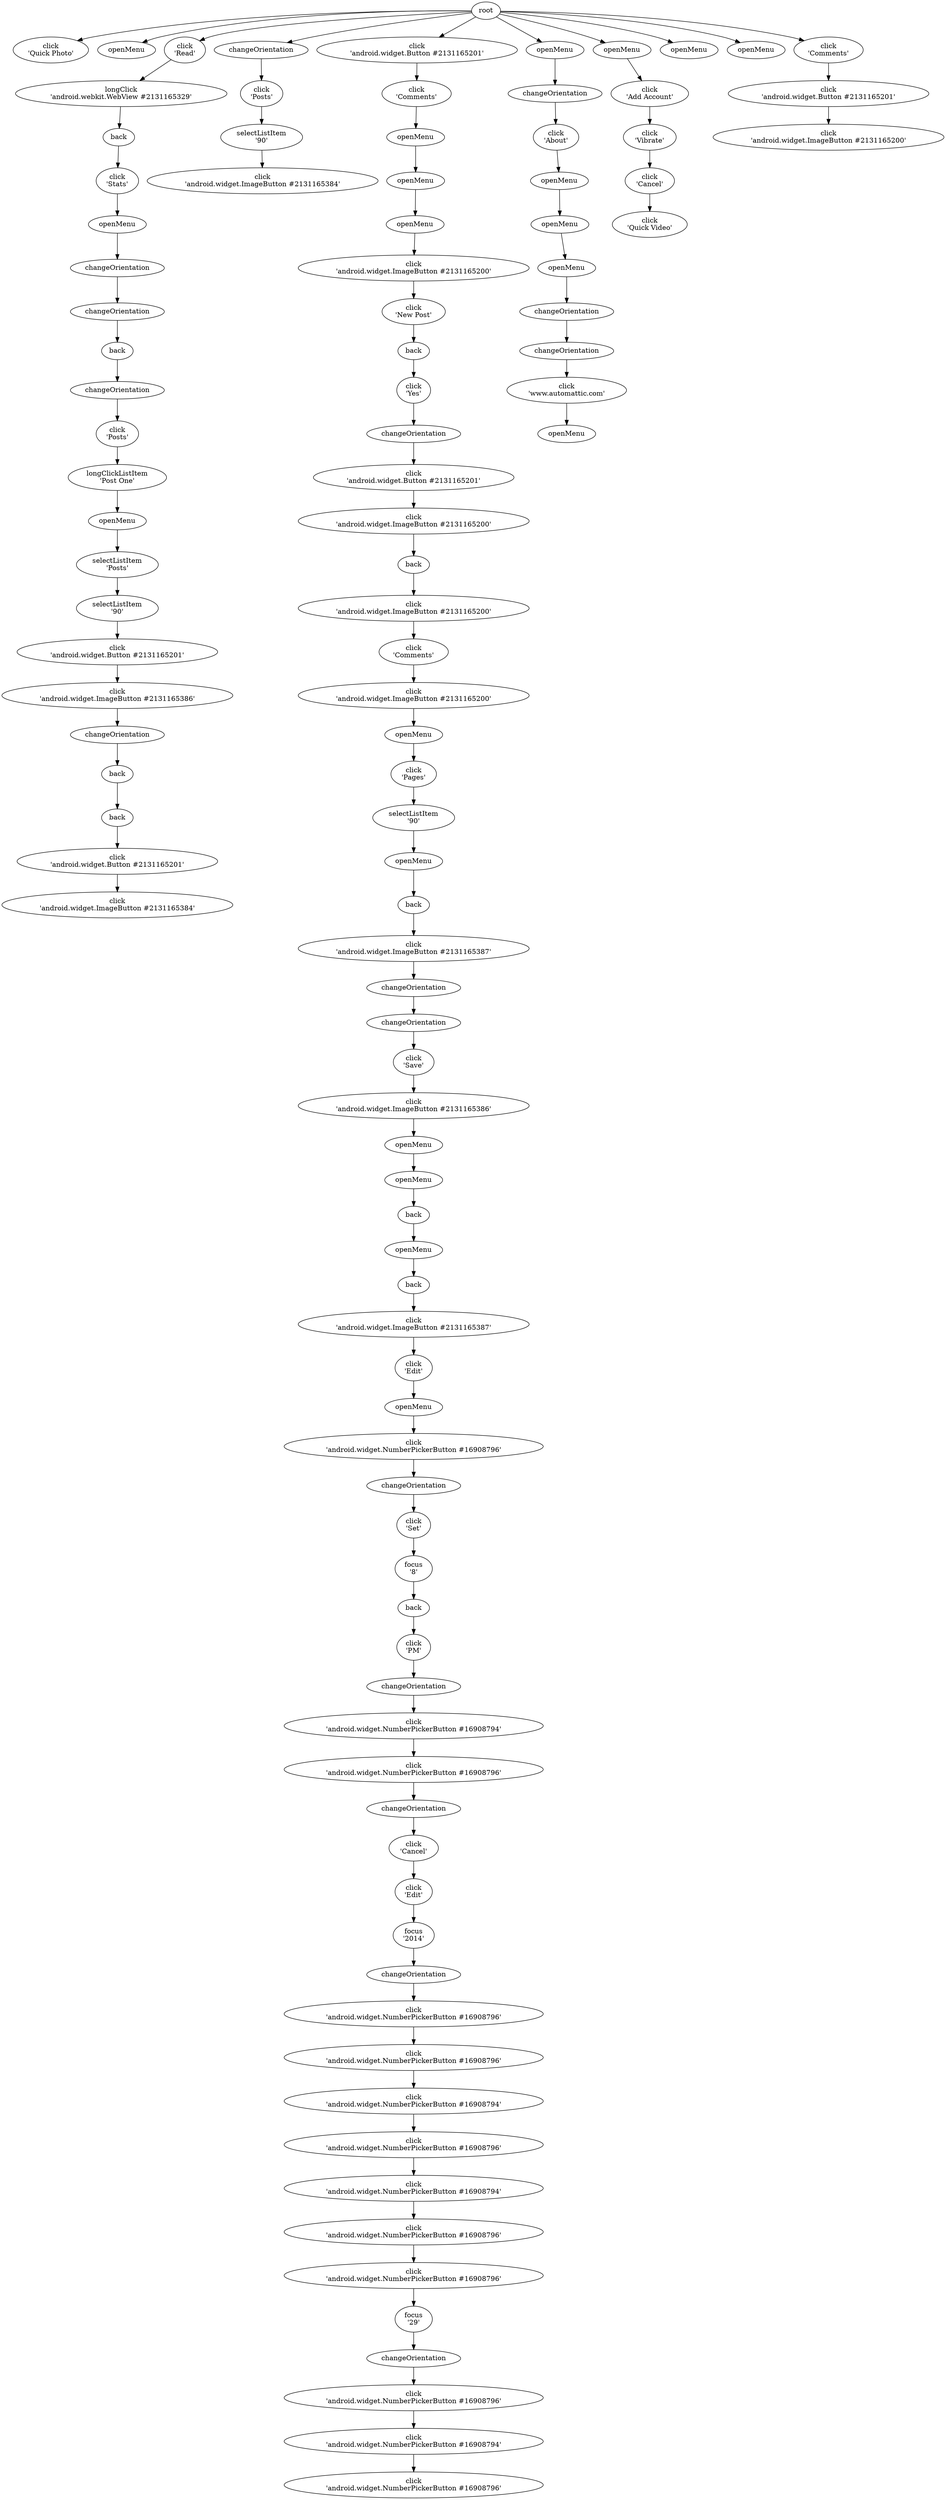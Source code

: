 digraph EFG {

## Edges

	root -> e5;
	root -> e15;
	root -> e28;
	e28 -> e32;
	e32 -> e37;
	e37 -> e52;
	e52 -> e59;
	e59 -> e65;
	e65 -> e70;
	e70 -> e73;
	e73 -> e91;
	e91 -> e99;
	e99 -> e117;
	e117 -> e130;
	e130 -> e132;
	e132 -> e149;
	e149 -> e168;
	e168 -> e174;
	e174 -> e184;
	e184 -> e185;
	e185 -> e188;
	e188 -> e197;
	e197 -> e201;
	root -> e212;
	e212 -> e220;
	e220 -> e230;
	e230 -> e244;
	root -> e255;
	e255 -> e278;
	e278 -> e288;
	e288 -> e293;
	e293 -> e298;
	e298 -> e300;
	e300 -> e308;
	e308 -> e335;
	e335 -> e338;
	e338 -> e347;
	e347 -> e349;
	e349 -> e353;
	e353 -> e371;
	e371 -> e374;
	e374 -> e388;
	e388 -> e395;
	e395 -> e414;
	e414 -> e424;
	e424 -> e435;
	e435 -> e465;
	e465 -> e468;
	e468 -> e474;
	e474 -> e486;
	e486 -> e492;
	e492 -> e495;
	e495 -> e501;
	e501 -> e510;
	e510 -> e514;
	e514 -> e517;
	e517 -> e528;
	e528 -> e531;
	e531 -> e537;
	e537 -> e545;
	e545 -> e562;
	e562 -> e566;
	e566 -> e591;
	e591 -> e601;
	e601 -> e607;
	e607 -> e627;
	e627 -> e636;
	e636 -> e653;
	e653 -> e657;
	e657 -> e668;
	e668 -> e689;
	e689 -> e698;
	e698 -> e703;
	e703 -> e715;
	e715 -> e735;
	e735 -> e738;
	e738 -> e758;
	e758 -> e770;
	e770 -> e780;
	e780 -> e795;
	e795 -> e808;
	e808 -> e825;
	e825 -> e838;
	e838 -> e861;
	e861 -> e870;
	e870 -> e876;
	e876 -> e898;
	root -> e904;
	e904 -> e912;
	e912 -> e916;
	e916 -> e924;
	e924 -> e930;
	e930 -> e936;
	e936 -> e943;
	e943 -> e949;
	e949 -> e952;
	e952 -> e960;
	root -> e962;
	e962 -> e964;
	e964 -> e974;
	e974 -> e988;
	e988 -> e999;
	root -> e1009;
	root -> e1011;
	root -> e1022;
	e1022 -> e1029;
	e1029 -> e1033;

## Nodes

	e149 [label="selectListItem\n'90'"];
	e91 [label="changeOrientation"];
	e960 [label="openMenu"];
	e201 [label="click\n'android.widget.ImageButton #2131165384'"];
	e861 [label="changeOrientation"];
	e738 [label="click\n'android.widget.NumberPickerButton #16908796'"];
	e531 [label="back"];
	e735 [label="changeOrientation"];
	e474 [label="click\n'android.widget.ImageButton #2131165387'"];
	e298 [label="openMenu"];
	e537 [label="click\n'android.widget.ImageButton #2131165387'"];
	e964 [label="click\n'Add Account'"];
	e293 [label="openMenu"];
	e349 [label="click\n'android.widget.Button #2131165201'"];
	e962 [label="openMenu"];
	e347 [label="changeOrientation"];
	e601 [label="click\n'Set'"];
	e607 [label="focus\n'8'"];
	e545 [label="click\n'Edit'"];
	e486 [label="changeOrientation"];
	e689 [label="changeOrientation"];
	e335 [label="back"];
	e130 [label="openMenu"];
	e952 [label="click\n'www.automattic.com'"];
	e338 [label="click\n'Yes'"];
	e132 [label="selectListItem\n'Posts'"];
	e73 [label="back"];
	e168 [label="click\n'android.widget.Button #2131165201'"];
	e795 [label="click\n'android.widget.NumberPickerButton #16908794'"];
	e15 [label="openMenu"];
	e1029 [label="click\n'android.widget.Button #2131165201'"];
	e1022 [label="click\n'Comments'"];
	e220 [label="click\n'Posts'"];
	e510 [label="openMenu"];
	e715 [label="focus\n'2014'"];
	e517 [label="back"];
	e492 [label="changeOrientation"];
	e698 [label="click\n'Cancel'"];
	e495 [label="click\n'Save'"];
	e278 [label="click\n'Comments'"];
	e514 [label="openMenu"];
	e414 [label="openMenu"];
	e988 [label="click\n'Cancel'"];
	e591 [label="changeOrientation"];
	e174 [label="click\n'android.widget.ImageButton #2131165386'"];
	e904 [label="openMenu"];
	e28 [label="click\n'Read'"];
	e117 [label="longClickListItem\n'Post One'"];
	e627 [label="back"];
	e1033 [label="click\n'android.widget.ImageButton #2131165200'"];
	e212 [label="changeOrientation"];
	e528 [label="openMenu"];
	e288 [label="openMenu"];
	e838 [label="focus\n'29'"];
	e424 [label="click\n'Pages'"];
	e188 [label="back"];
	e99 [label="click\n'Posts'"];
	e185 [label="back"];
	e974 [label="click\n'Vibrate'"];
	e184 [label="changeOrientation"];
	e912 [label="changeOrientation"];
	e244 [label="click\n'android.widget.ImageButton #2131165384'"];
	e435 [label="selectListItem\n'90'"];
	e32 [label="longClick\n'android.webkit.WebView #2131165329'"];
	e308 [label="click\n'New Post'"];
	e636 [label="click\n'PM'"];
	e37 [label="back"];
	e1009 [label="openMenu"];
	e388 [label="click\n'Comments'"];
	e916 [label="click\n'About'"];
	e197 [label="click\n'android.widget.Button #2131165201'"];
	e703 [label="click\n'Edit'"];
	e770 [label="click\n'android.widget.NumberPickerButton #16908794'"];
	e300 [label="click\n'android.widget.ImageButton #2131165200'"];
	e924 [label="openMenu"];
	e230 [label="selectListItem\n'90'"];
	e1011 [label="openMenu"];
	e395 [label="click\n'android.widget.ImageButton #2131165200'"];
	e371 [label="back"];
	e374 [label="click\n'android.widget.ImageButton #2131165200'"];
	e5 [label="click\n'Quick Photo'"];
	e825 [label="click\n'android.widget.NumberPickerButton #16908796'"];
	e999 [label="click\n'Quick Video'"];
	e501 [label="click\n'android.widget.ImageButton #2131165386'"];
	e780 [label="click\n'android.widget.NumberPickerButton #16908796'"];
	e898 [label="click\n'android.widget.NumberPickerButton #16908796'"];
	e930 [label="openMenu"];
	e758 [label="click\n'android.widget.NumberPickerButton #16908796'"];
	e52 [label="click\n'Stats'"];
	e936 [label="openMenu"];
	e657 [label="click\n'android.widget.NumberPickerButton #16908794'"];
	e59 [label="openMenu"];
	e653 [label="changeOrientation"];
	e65 [label="changeOrientation"];
	e468 [label="back"];
	e943 [label="changeOrientation"];
	e870 [label="click\n'android.widget.NumberPickerButton #16908796'"];
	e255 [label="click\n'android.widget.Button #2131165201'"];
	e808 [label="click\n'android.widget.NumberPickerButton #16908796'"];
	e353 [label="click\n'android.widget.ImageButton #2131165200'"];
	e949 [label="changeOrientation"];
	e668 [label="click\n'android.widget.NumberPickerButton #16908796'"];
	e566 [label="click\n'android.widget.NumberPickerButton #16908796'"];
	e562 [label="openMenu"];
	e70 [label="changeOrientation"];
	e876 [label="click\n'android.widget.NumberPickerButton #16908794'"];
	e465 [label="openMenu"];

}
